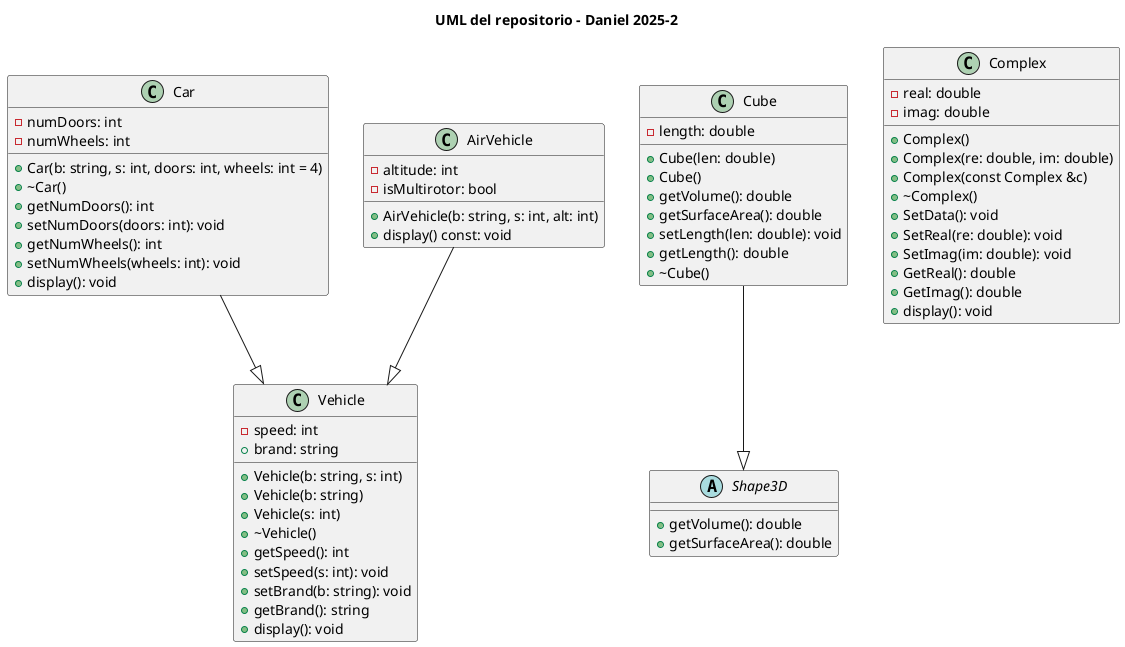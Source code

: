 @startuml
title Diagrama UML - Código proporcionado (Daniel Martinez 2025-2)

' BLOQUE VEHÍCULOS
@startuml
title UML del repositorio - Daniel 2025-2

' BLOQUE VEHÍCULOS
class Vehicle {
  - speed: int
  + brand: string
  + Vehicle(b: string, s: int)
  + Vehicle(b: string)
  + Vehicle(s: int)
  + ~Vehicle()
  + getSpeed(): int
  + setSpeed(s: int): void
  + setBrand(b: string): void
  + getBrand(): string
  + display(): void
}

class Car {
  - numDoors: int
  - numWheels: int
  + Car(b: string, s: int, doors: int, wheels: int = 4)
  + ~Car()
  + getNumDoors(): int
  + setNumDoors(doors: int): void
  + getNumWheels(): int
  + setNumWheels(wheels: int): void
  + display(): void
}

class AirVehicle {
  - altitude: int
  - isMultirotor: bool
  + AirVehicle(b: string, s: int, alt: int)
  + display() const: void
}

Car --|> Vehicle
AirVehicle --|> Vehicle

' BLOQUE FORMAS 3D
abstract class Shape3D {
  + getVolume(): double
  + getSurfaceArea(): double
}

class Cube {
  - length: double
  + Cube(len: double)
  + Cube()
  + getVolume(): double
  + getSurfaceArea(): double
  + setLength(len: double): void
  + getLength(): double
  + ~Cube()
}

Cube --|> Shape3D

' BLOQUE COMPLEX
class Complex {
  - real: double
  - imag: double
  + Complex()
  + Complex(re: double, im: double)
  + Complex(const Complex &c)
  + ~Complex()
  + SetData(): void
  + SetReal(re: double): void
  + SetImag(im: double): void
  + GetReal(): double
  + GetImag(): double
  + display(): void
}

@enduml
